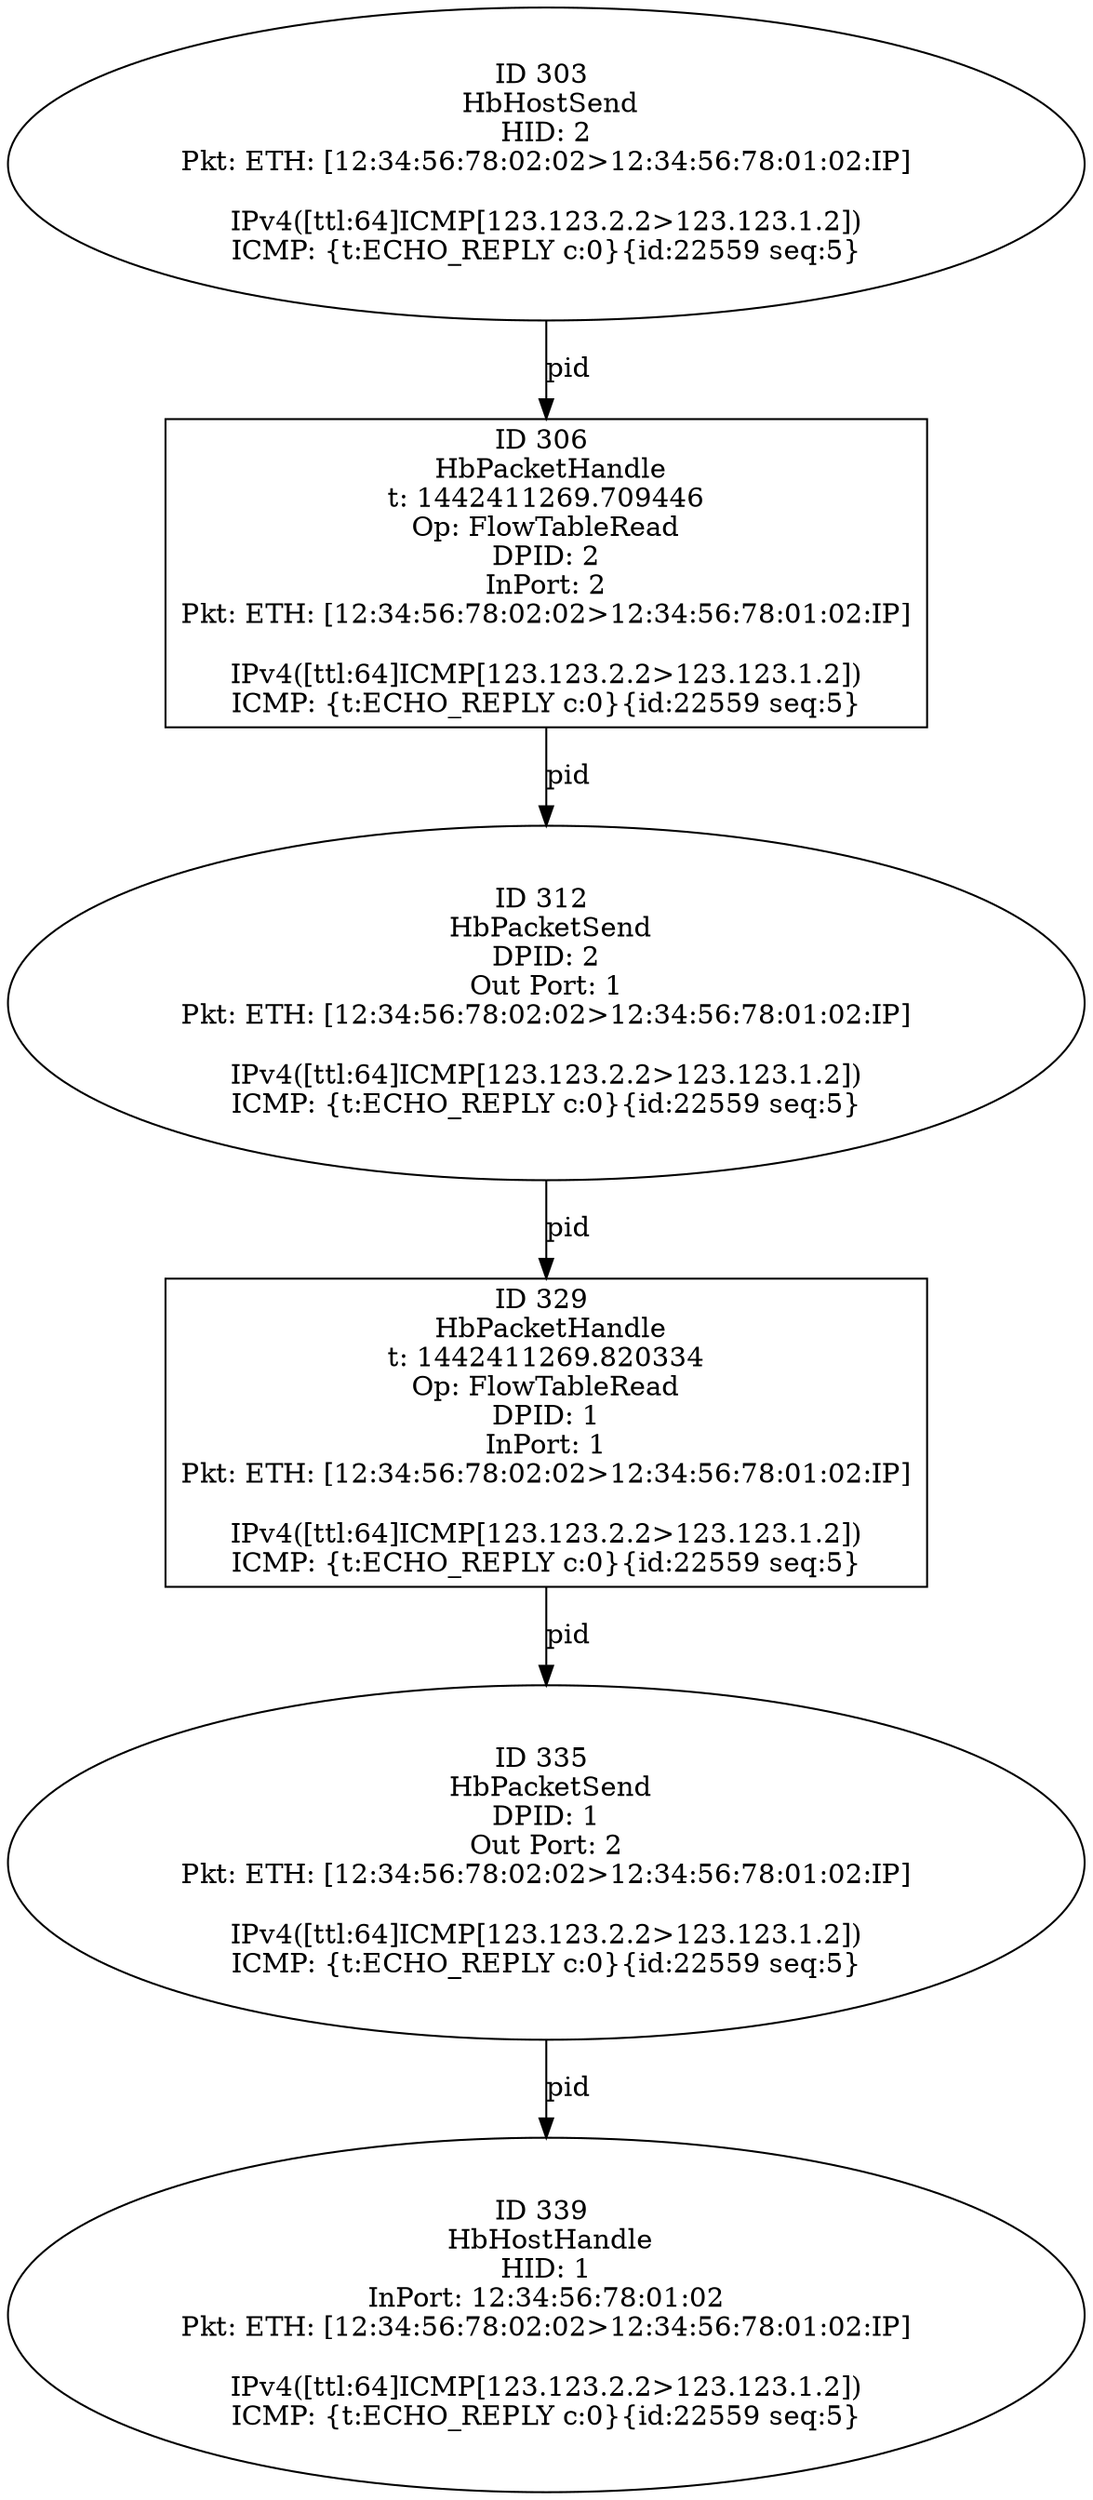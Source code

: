 strict digraph G {
329 [shape=box, event=<hb_events.HbPacketHandle object at 0x108a4a050>, label="ID 329 
 HbPacketHandle
t: 1442411269.820334
Op: FlowTableRead
DPID: 1
InPort: 1
Pkt: ETH: [12:34:56:78:02:02>12:34:56:78:01:02:IP]

IPv4([ttl:64]ICMP[123.123.2.2>123.123.1.2])
ICMP: {t:ECHO_REPLY c:0}{id:22559 seq:5}"];
303 [shape=oval, event=<hb_events.HbHostSend object at 0x108a35f10>, label="ID 303 
 HbHostSend
HID: 2
Pkt: ETH: [12:34:56:78:02:02>12:34:56:78:01:02:IP]

IPv4([ttl:64]ICMP[123.123.2.2>123.123.1.2])
ICMP: {t:ECHO_REPLY c:0}{id:22559 seq:5}"];
306 [shape=box, event=<hb_events.HbPacketHandle object at 0x108a3b190>, label="ID 306 
 HbPacketHandle
t: 1442411269.709446
Op: FlowTableRead
DPID: 2
InPort: 2
Pkt: ETH: [12:34:56:78:02:02>12:34:56:78:01:02:IP]

IPv4([ttl:64]ICMP[123.123.2.2>123.123.1.2])
ICMP: {t:ECHO_REPLY c:0}{id:22559 seq:5}"];
339 [shape=oval, event=<hb_events.HbHostHandle object at 0x108a4a590>, label="ID 339 
 HbHostHandle
HID: 1
InPort: 12:34:56:78:01:02
Pkt: ETH: [12:34:56:78:02:02>12:34:56:78:01:02:IP]

IPv4([ttl:64]ICMP[123.123.2.2>123.123.1.2])
ICMP: {t:ECHO_REPLY c:0}{id:22559 seq:5}"];
312 [shape=oval, event=<hb_events.HbPacketSend object at 0x108a3b610>, label="ID 312 
 HbPacketSend
DPID: 2
Out Port: 1
Pkt: ETH: [12:34:56:78:02:02>12:34:56:78:01:02:IP]

IPv4([ttl:64]ICMP[123.123.2.2>123.123.1.2])
ICMP: {t:ECHO_REPLY c:0}{id:22559 seq:5}"];
335 [shape=oval, event=<hb_events.HbPacketSend object at 0x108a4a4d0>, label="ID 335 
 HbPacketSend
DPID: 1
Out Port: 2
Pkt: ETH: [12:34:56:78:02:02>12:34:56:78:01:02:IP]

IPv4([ttl:64]ICMP[123.123.2.2>123.123.1.2])
ICMP: {t:ECHO_REPLY c:0}{id:22559 seq:5}"];
329 -> 335  [rel=pid, label=pid];
335 -> 339  [rel=pid, label=pid];
306 -> 312  [rel=pid, label=pid];
312 -> 329  [rel=pid, label=pid];
303 -> 306  [rel=pid, label=pid];
}
